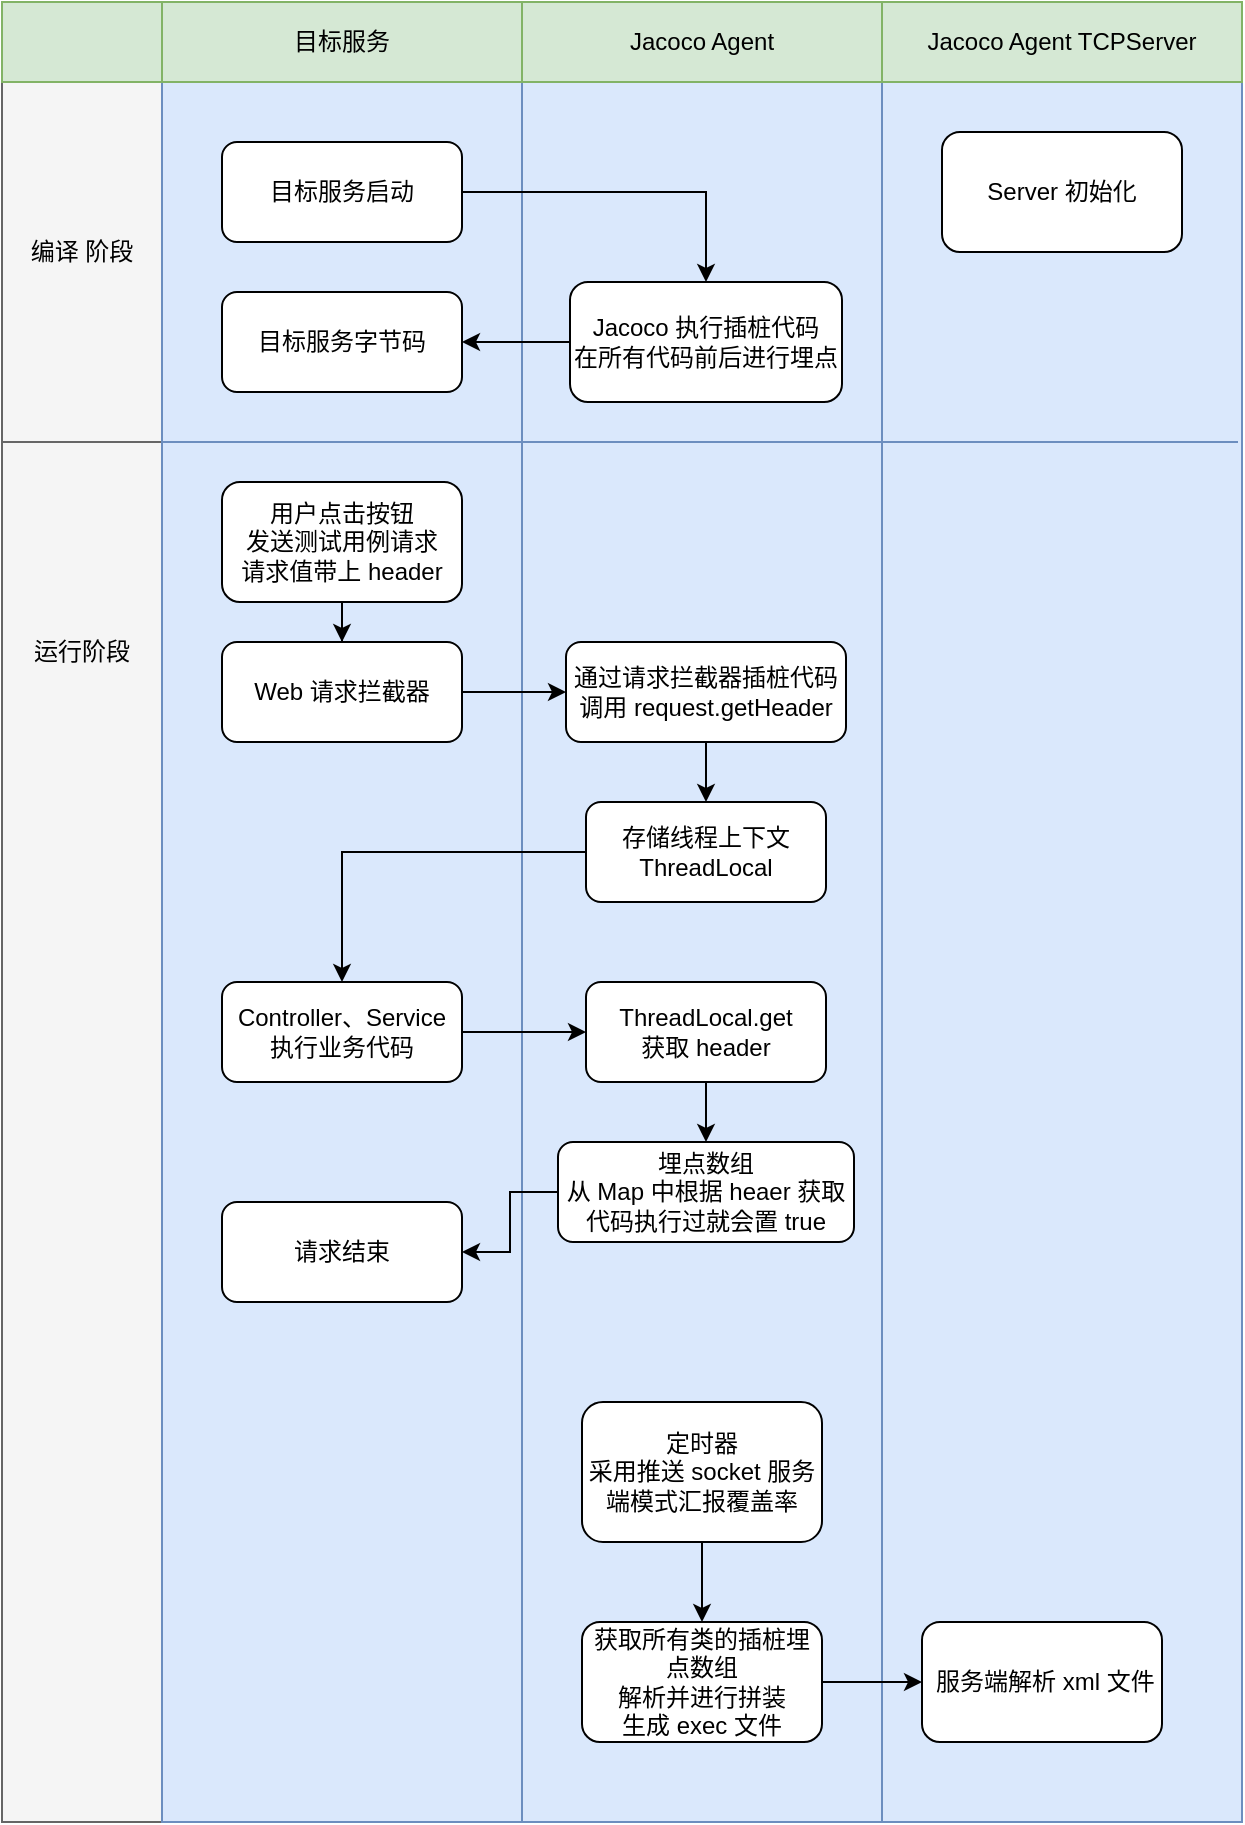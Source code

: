 <mxfile version="26.2.14">
  <diagram name="第 1 页" id="hXDU56195jEEBeuySwYf">
    <mxGraphModel dx="1418" dy="708" grid="1" gridSize="10" guides="1" tooltips="1" connect="1" arrows="1" fold="1" page="1" pageScale="1" pageWidth="827" pageHeight="1169" math="0" shadow="0">
      <root>
        <mxCell id="0" />
        <mxCell id="1" parent="0" />
        <mxCell id="kvxOHXNZiyXfdkXhn_nK-38" value="" style="rounded=0;whiteSpace=wrap;html=1;fillColor=#dae8fc;strokeColor=#6c8ebf;" vertex="1" parent="1">
          <mxGeometry x="510" y="100" width="180" height="880" as="geometry" />
        </mxCell>
        <mxCell id="kvxOHXNZiyXfdkXhn_nK-10" value="" style="rounded=0;whiteSpace=wrap;html=1;fillColor=#f5f5f5;fontColor=#333333;strokeColor=#666666;" vertex="1" parent="1">
          <mxGeometry x="70" y="70" width="440" height="220" as="geometry" />
        </mxCell>
        <mxCell id="kvxOHXNZiyXfdkXhn_nK-17" value="" style="rounded=0;whiteSpace=wrap;html=1;fillColor=#f5f5f5;fontColor=#333333;strokeColor=#666666;" vertex="1" parent="1">
          <mxGeometry x="70" y="290" width="440" height="690" as="geometry" />
        </mxCell>
        <mxCell id="kvxOHXNZiyXfdkXhn_nK-7" value="" style="rounded=0;whiteSpace=wrap;html=1;fillColor=#dae8fc;strokeColor=#6c8ebf;" vertex="1" parent="1">
          <mxGeometry x="330" y="80" width="180" height="900" as="geometry" />
        </mxCell>
        <mxCell id="kvxOHXNZiyXfdkXhn_nK-6" value="" style="rounded=0;whiteSpace=wrap;html=1;fillColor=#dae8fc;strokeColor=#6c8ebf;" vertex="1" parent="1">
          <mxGeometry x="150" y="80" width="180" height="900" as="geometry" />
        </mxCell>
        <mxCell id="kvxOHXNZiyXfdkXhn_nK-2" value="目标服务" style="rounded=0;whiteSpace=wrap;html=1;fillColor=#d5e8d4;strokeColor=#82b366;" vertex="1" parent="1">
          <mxGeometry x="150" y="70" width="180" height="40" as="geometry" />
        </mxCell>
        <mxCell id="kvxOHXNZiyXfdkXhn_nK-4" value="Jacoco Agent" style="rounded=0;whiteSpace=wrap;html=1;fillColor=#d5e8d4;strokeColor=#82b366;" vertex="1" parent="1">
          <mxGeometry x="330" y="70" width="180" height="40" as="geometry" />
        </mxCell>
        <mxCell id="kvxOHXNZiyXfdkXhn_nK-23" style="edgeStyle=orthogonalEdgeStyle;rounded=0;orthogonalLoop=1;jettySize=auto;html=1;entryX=0.5;entryY=0;entryDx=0;entryDy=0;" edge="1" parent="1" source="kvxOHXNZiyXfdkXhn_nK-8" target="kvxOHXNZiyXfdkXhn_nK-9">
          <mxGeometry relative="1" as="geometry" />
        </mxCell>
        <mxCell id="kvxOHXNZiyXfdkXhn_nK-8" value="目标服务启动" style="rounded=1;whiteSpace=wrap;html=1;" vertex="1" parent="1">
          <mxGeometry x="180" y="140" width="120" height="50" as="geometry" />
        </mxCell>
        <mxCell id="kvxOHXNZiyXfdkXhn_nK-9" value="Jacoco 执行插桩代码&lt;br&gt;在所有代码前后进行埋点" style="rounded=1;whiteSpace=wrap;html=1;" vertex="1" parent="1">
          <mxGeometry x="354" y="210" width="136" height="60" as="geometry" />
        </mxCell>
        <mxCell id="kvxOHXNZiyXfdkXhn_nK-11" value="编译 阶段" style="text;html=1;align=center;verticalAlign=middle;whiteSpace=wrap;rounded=0;" vertex="1" parent="1">
          <mxGeometry x="80" y="180" width="60" height="30" as="geometry" />
        </mxCell>
        <mxCell id="kvxOHXNZiyXfdkXhn_nK-12" value="" style="rounded=0;whiteSpace=wrap;html=1;fillColor=#d5e8d4;strokeColor=#82b366;" vertex="1" parent="1">
          <mxGeometry x="70" y="70" width="80" height="40" as="geometry" />
        </mxCell>
        <mxCell id="kvxOHXNZiyXfdkXhn_nK-15" value="" style="endArrow=classic;html=1;rounded=0;exitX=0;exitY=0.5;exitDx=0;exitDy=0;entryX=1;entryY=0.5;entryDx=0;entryDy=0;" edge="1" parent="1" source="kvxOHXNZiyXfdkXhn_nK-9" target="kvxOHXNZiyXfdkXhn_nK-16">
          <mxGeometry width="50" height="50" relative="1" as="geometry">
            <mxPoint x="30" y="420" as="sourcePoint" />
            <mxPoint x="80" y="370" as="targetPoint" />
          </mxGeometry>
        </mxCell>
        <mxCell id="kvxOHXNZiyXfdkXhn_nK-16" value="目标服务字节码" style="rounded=1;whiteSpace=wrap;html=1;" vertex="1" parent="1">
          <mxGeometry x="180" y="215" width="120" height="50" as="geometry" />
        </mxCell>
        <mxCell id="kvxOHXNZiyXfdkXhn_nK-18" value="运行阶段" style="text;html=1;align=center;verticalAlign=middle;whiteSpace=wrap;rounded=0;" vertex="1" parent="1">
          <mxGeometry x="80" y="380" width="60" height="30" as="geometry" />
        </mxCell>
        <mxCell id="kvxOHXNZiyXfdkXhn_nK-24" style="edgeStyle=orthogonalEdgeStyle;rounded=0;orthogonalLoop=1;jettySize=auto;html=1;" edge="1" parent="1" source="kvxOHXNZiyXfdkXhn_nK-19" target="kvxOHXNZiyXfdkXhn_nK-22">
          <mxGeometry relative="1" as="geometry" />
        </mxCell>
        <mxCell id="kvxOHXNZiyXfdkXhn_nK-19" value="用户点击按钮&lt;br&gt;发送测试用例请求&lt;br&gt;请求值带上 header" style="rounded=1;whiteSpace=wrap;html=1;" vertex="1" parent="1">
          <mxGeometry x="180" y="310" width="120" height="60" as="geometry" />
        </mxCell>
        <mxCell id="kvxOHXNZiyXfdkXhn_nK-20" value="" style="endArrow=none;html=1;rounded=0;fillColor=#dae8fc;strokeColor=#6c8ebf;" edge="1" parent="1">
          <mxGeometry width="50" height="50" relative="1" as="geometry">
            <mxPoint x="150" y="290" as="sourcePoint" />
            <mxPoint x="688" y="290" as="targetPoint" />
          </mxGeometry>
        </mxCell>
        <mxCell id="kvxOHXNZiyXfdkXhn_nK-26" style="edgeStyle=orthogonalEdgeStyle;rounded=0;orthogonalLoop=1;jettySize=auto;html=1;entryX=0;entryY=0.5;entryDx=0;entryDy=0;" edge="1" parent="1" source="kvxOHXNZiyXfdkXhn_nK-22" target="kvxOHXNZiyXfdkXhn_nK-25">
          <mxGeometry relative="1" as="geometry" />
        </mxCell>
        <mxCell id="kvxOHXNZiyXfdkXhn_nK-22" value="Web 请求拦截器" style="rounded=1;whiteSpace=wrap;html=1;" vertex="1" parent="1">
          <mxGeometry x="180" y="390" width="120" height="50" as="geometry" />
        </mxCell>
        <mxCell id="kvxOHXNZiyXfdkXhn_nK-28" style="edgeStyle=orthogonalEdgeStyle;rounded=0;orthogonalLoop=1;jettySize=auto;html=1;" edge="1" parent="1" source="kvxOHXNZiyXfdkXhn_nK-25" target="kvxOHXNZiyXfdkXhn_nK-27">
          <mxGeometry relative="1" as="geometry" />
        </mxCell>
        <mxCell id="kvxOHXNZiyXfdkXhn_nK-25" value="通过请求拦截器插桩代码&lt;br&gt;调用 request.getHeader" style="rounded=1;whiteSpace=wrap;html=1;" vertex="1" parent="1">
          <mxGeometry x="352" y="390" width="140" height="50" as="geometry" />
        </mxCell>
        <mxCell id="kvxOHXNZiyXfdkXhn_nK-34" style="edgeStyle=orthogonalEdgeStyle;rounded=0;orthogonalLoop=1;jettySize=auto;html=1;entryX=0.5;entryY=0;entryDx=0;entryDy=0;" edge="1" parent="1" source="kvxOHXNZiyXfdkXhn_nK-27" target="kvxOHXNZiyXfdkXhn_nK-30">
          <mxGeometry relative="1" as="geometry" />
        </mxCell>
        <mxCell id="kvxOHXNZiyXfdkXhn_nK-27" value="存储线程上下文&lt;br&gt;ThreadLocal" style="rounded=1;whiteSpace=wrap;html=1;" vertex="1" parent="1">
          <mxGeometry x="362" y="470" width="120" height="50" as="geometry" />
        </mxCell>
        <mxCell id="kvxOHXNZiyXfdkXhn_nK-33" style="edgeStyle=orthogonalEdgeStyle;rounded=0;orthogonalLoop=1;jettySize=auto;html=1;entryX=0;entryY=0.5;entryDx=0;entryDy=0;" edge="1" parent="1" source="kvxOHXNZiyXfdkXhn_nK-30" target="kvxOHXNZiyXfdkXhn_nK-32">
          <mxGeometry relative="1" as="geometry" />
        </mxCell>
        <mxCell id="kvxOHXNZiyXfdkXhn_nK-30" value="Controller、Service&lt;br&gt;执行业务代码" style="rounded=1;whiteSpace=wrap;html=1;" vertex="1" parent="1">
          <mxGeometry x="180" y="560" width="120" height="50" as="geometry" />
        </mxCell>
        <mxCell id="kvxOHXNZiyXfdkXhn_nK-40" style="edgeStyle=orthogonalEdgeStyle;rounded=0;orthogonalLoop=1;jettySize=auto;html=1;entryX=0.5;entryY=0;entryDx=0;entryDy=0;" edge="1" parent="1" source="kvxOHXNZiyXfdkXhn_nK-32" target="kvxOHXNZiyXfdkXhn_nK-36">
          <mxGeometry relative="1" as="geometry" />
        </mxCell>
        <mxCell id="kvxOHXNZiyXfdkXhn_nK-32" value="ThreadLocal.get&lt;br&gt;获取 header" style="rounded=1;whiteSpace=wrap;html=1;" vertex="1" parent="1">
          <mxGeometry x="362" y="560" width="120" height="50" as="geometry" />
        </mxCell>
        <mxCell id="kvxOHXNZiyXfdkXhn_nK-44" style="edgeStyle=orthogonalEdgeStyle;rounded=0;orthogonalLoop=1;jettySize=auto;html=1;entryX=1;entryY=0.5;entryDx=0;entryDy=0;" edge="1" parent="1" source="kvxOHXNZiyXfdkXhn_nK-36" target="kvxOHXNZiyXfdkXhn_nK-41">
          <mxGeometry relative="1" as="geometry" />
        </mxCell>
        <mxCell id="kvxOHXNZiyXfdkXhn_nK-36" value="埋点数组&lt;br&gt;从 Map 中根据 heaer 获取&lt;br&gt;代码执行过就会置 true" style="rounded=1;whiteSpace=wrap;html=1;" vertex="1" parent="1">
          <mxGeometry x="348" y="640" width="148" height="50" as="geometry" />
        </mxCell>
        <mxCell id="kvxOHXNZiyXfdkXhn_nK-37" value="Jacoco Agent TCPServer" style="rounded=0;whiteSpace=wrap;html=1;fillColor=#d5e8d4;strokeColor=#82b366;" vertex="1" parent="1">
          <mxGeometry x="510" y="70" width="180" height="40" as="geometry" />
        </mxCell>
        <mxCell id="kvxOHXNZiyXfdkXhn_nK-39" value="Server 初始化" style="rounded=1;whiteSpace=wrap;html=1;" vertex="1" parent="1">
          <mxGeometry x="540" y="135" width="120" height="60" as="geometry" />
        </mxCell>
        <mxCell id="kvxOHXNZiyXfdkXhn_nK-41" value="请求结束" style="rounded=1;whiteSpace=wrap;html=1;" vertex="1" parent="1">
          <mxGeometry x="180" y="670" width="120" height="50" as="geometry" />
        </mxCell>
        <mxCell id="kvxOHXNZiyXfdkXhn_nK-50" style="edgeStyle=orthogonalEdgeStyle;rounded=0;orthogonalLoop=1;jettySize=auto;html=1;entryX=0.5;entryY=0;entryDx=0;entryDy=0;" edge="1" parent="1" source="kvxOHXNZiyXfdkXhn_nK-45" target="kvxOHXNZiyXfdkXhn_nK-49">
          <mxGeometry relative="1" as="geometry" />
        </mxCell>
        <mxCell id="kvxOHXNZiyXfdkXhn_nK-45" value="定时器&lt;br&gt;采用推送 socket 服务端模式汇报覆盖率" style="rounded=1;whiteSpace=wrap;html=1;" vertex="1" parent="1">
          <mxGeometry x="360" y="770" width="120" height="70" as="geometry" />
        </mxCell>
        <mxCell id="kvxOHXNZiyXfdkXhn_nK-46" value="&amp;nbsp;服务端解析 xml 文件" style="rounded=1;whiteSpace=wrap;html=1;" vertex="1" parent="1">
          <mxGeometry x="530" y="880" width="120" height="60" as="geometry" />
        </mxCell>
        <mxCell id="kvxOHXNZiyXfdkXhn_nK-51" style="edgeStyle=orthogonalEdgeStyle;rounded=0;orthogonalLoop=1;jettySize=auto;html=1;entryX=0;entryY=0.5;entryDx=0;entryDy=0;" edge="1" parent="1" source="kvxOHXNZiyXfdkXhn_nK-49" target="kvxOHXNZiyXfdkXhn_nK-46">
          <mxGeometry relative="1" as="geometry" />
        </mxCell>
        <mxCell id="kvxOHXNZiyXfdkXhn_nK-49" value="获取所有类的插桩埋点数组&lt;br&gt;解析并进行拼装&lt;br&gt;生成 exec 文件" style="rounded=1;whiteSpace=wrap;html=1;" vertex="1" parent="1">
          <mxGeometry x="360" y="880" width="120" height="60" as="geometry" />
        </mxCell>
      </root>
    </mxGraphModel>
  </diagram>
</mxfile>
